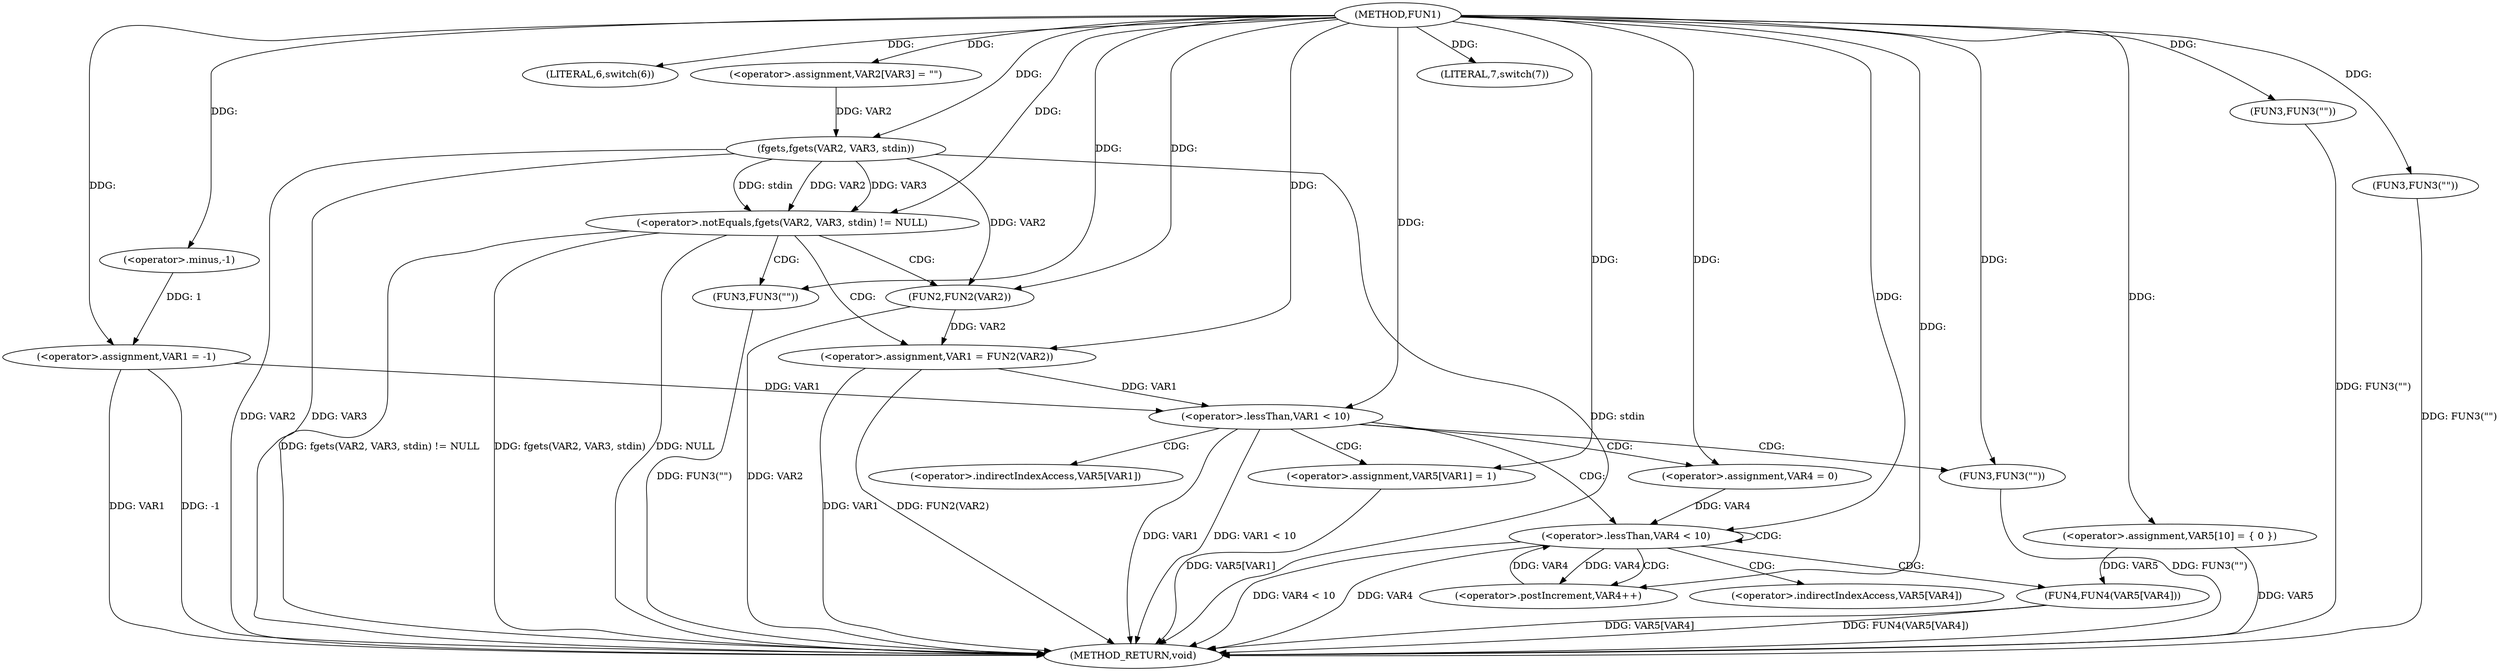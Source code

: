 digraph FUN1 {  
"1000100" [label = "(METHOD,FUN1)" ]
"1000179" [label = "(METHOD_RETURN,void)" ]
"1000103" [label = "(<operator>.assignment,VAR1 = -1)" ]
"1000105" [label = "(<operator>.minus,-1)" ]
"1000108" [label = "(LITERAL,6,switch(6))" ]
"1000113" [label = "(<operator>.assignment,VAR2[VAR3] = \"\")" ]
"1000117" [label = "(<operator>.notEquals,fgets(VAR2, VAR3, stdin) != NULL)" ]
"1000118" [label = "(fgets,fgets(VAR2, VAR3, stdin))" ]
"1000124" [label = "(<operator>.assignment,VAR1 = FUN2(VAR2))" ]
"1000126" [label = "(FUN2,FUN2(VAR2))" ]
"1000130" [label = "(FUN3,FUN3(\"\"))" ]
"1000134" [label = "(FUN3,FUN3(\"\"))" ]
"1000138" [label = "(LITERAL,7,switch(7))" ]
"1000144" [label = "(<operator>.assignment,VAR5[10] = { 0 })" ]
"1000147" [label = "(<operator>.lessThan,VAR1 < 10)" ]
"1000151" [label = "(<operator>.assignment,VAR5[VAR1] = 1)" ]
"1000157" [label = "(<operator>.assignment,VAR4 = 0)" ]
"1000160" [label = "(<operator>.lessThan,VAR4 < 10)" ]
"1000163" [label = "(<operator>.postIncrement,VAR4++)" ]
"1000166" [label = "(FUN4,FUN4(VAR5[VAR4]))" ]
"1000172" [label = "(FUN3,FUN3(\"\"))" ]
"1000176" [label = "(FUN3,FUN3(\"\"))" ]
"1000152" [label = "(<operator>.indirectIndexAccess,VAR5[VAR1])" ]
"1000167" [label = "(<operator>.indirectIndexAccess,VAR5[VAR4])" ]
  "1000117" -> "1000179"  [ label = "DDG: fgets(VAR2, VAR3, stdin) != NULL"] 
  "1000172" -> "1000179"  [ label = "DDG: FUN3(\"\")"] 
  "1000124" -> "1000179"  [ label = "DDG: VAR1"] 
  "1000103" -> "1000179"  [ label = "DDG: VAR1"] 
  "1000103" -> "1000179"  [ label = "DDG: -1"] 
  "1000160" -> "1000179"  [ label = "DDG: VAR4 < 10"] 
  "1000118" -> "1000179"  [ label = "DDG: stdin"] 
  "1000126" -> "1000179"  [ label = "DDG: VAR2"] 
  "1000117" -> "1000179"  [ label = "DDG: fgets(VAR2, VAR3, stdin)"] 
  "1000118" -> "1000179"  [ label = "DDG: VAR2"] 
  "1000130" -> "1000179"  [ label = "DDG: FUN3(\"\")"] 
  "1000124" -> "1000179"  [ label = "DDG: FUN2(VAR2)"] 
  "1000166" -> "1000179"  [ label = "DDG: FUN4(VAR5[VAR4])"] 
  "1000151" -> "1000179"  [ label = "DDG: VAR5[VAR1]"] 
  "1000166" -> "1000179"  [ label = "DDG: VAR5[VAR4]"] 
  "1000134" -> "1000179"  [ label = "DDG: FUN3(\"\")"] 
  "1000147" -> "1000179"  [ label = "DDG: VAR1"] 
  "1000176" -> "1000179"  [ label = "DDG: FUN3(\"\")"] 
  "1000118" -> "1000179"  [ label = "DDG: VAR3"] 
  "1000117" -> "1000179"  [ label = "DDG: NULL"] 
  "1000144" -> "1000179"  [ label = "DDG: VAR5"] 
  "1000147" -> "1000179"  [ label = "DDG: VAR1 < 10"] 
  "1000160" -> "1000179"  [ label = "DDG: VAR4"] 
  "1000105" -> "1000103"  [ label = "DDG: 1"] 
  "1000100" -> "1000103"  [ label = "DDG: "] 
  "1000100" -> "1000105"  [ label = "DDG: "] 
  "1000100" -> "1000108"  [ label = "DDG: "] 
  "1000100" -> "1000113"  [ label = "DDG: "] 
  "1000118" -> "1000117"  [ label = "DDG: VAR2"] 
  "1000118" -> "1000117"  [ label = "DDG: VAR3"] 
  "1000118" -> "1000117"  [ label = "DDG: stdin"] 
  "1000113" -> "1000118"  [ label = "DDG: VAR2"] 
  "1000100" -> "1000118"  [ label = "DDG: "] 
  "1000100" -> "1000117"  [ label = "DDG: "] 
  "1000126" -> "1000124"  [ label = "DDG: VAR2"] 
  "1000100" -> "1000124"  [ label = "DDG: "] 
  "1000118" -> "1000126"  [ label = "DDG: VAR2"] 
  "1000100" -> "1000126"  [ label = "DDG: "] 
  "1000100" -> "1000130"  [ label = "DDG: "] 
  "1000100" -> "1000134"  [ label = "DDG: "] 
  "1000100" -> "1000138"  [ label = "DDG: "] 
  "1000100" -> "1000144"  [ label = "DDG: "] 
  "1000124" -> "1000147"  [ label = "DDG: VAR1"] 
  "1000103" -> "1000147"  [ label = "DDG: VAR1"] 
  "1000100" -> "1000147"  [ label = "DDG: "] 
  "1000100" -> "1000151"  [ label = "DDG: "] 
  "1000100" -> "1000157"  [ label = "DDG: "] 
  "1000163" -> "1000160"  [ label = "DDG: VAR4"] 
  "1000157" -> "1000160"  [ label = "DDG: VAR4"] 
  "1000100" -> "1000160"  [ label = "DDG: "] 
  "1000160" -> "1000163"  [ label = "DDG: VAR4"] 
  "1000100" -> "1000163"  [ label = "DDG: "] 
  "1000144" -> "1000166"  [ label = "DDG: VAR5"] 
  "1000100" -> "1000172"  [ label = "DDG: "] 
  "1000100" -> "1000176"  [ label = "DDG: "] 
  "1000117" -> "1000126"  [ label = "CDG: "] 
  "1000117" -> "1000124"  [ label = "CDG: "] 
  "1000117" -> "1000130"  [ label = "CDG: "] 
  "1000147" -> "1000152"  [ label = "CDG: "] 
  "1000147" -> "1000157"  [ label = "CDG: "] 
  "1000147" -> "1000172"  [ label = "CDG: "] 
  "1000147" -> "1000151"  [ label = "CDG: "] 
  "1000147" -> "1000160"  [ label = "CDG: "] 
  "1000160" -> "1000166"  [ label = "CDG: "] 
  "1000160" -> "1000163"  [ label = "CDG: "] 
  "1000160" -> "1000167"  [ label = "CDG: "] 
  "1000160" -> "1000160"  [ label = "CDG: "] 
}
